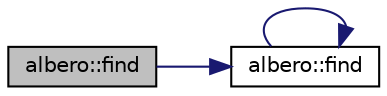 digraph "albero::find"
{
 // LATEX_PDF_SIZE
  edge [fontname="Helvetica",fontsize="10",labelfontname="Helvetica",labelfontsize="10"];
  node [fontname="Helvetica",fontsize="10",shape=record];
  rankdir="LR";
  Node1 [label="albero::find",height=0.2,width=0.4,color="black", fillcolor="grey75", style="filled", fontcolor="black",tooltip="this function find the existance of one data element in the structure"];
  Node1 -> Node2 [color="midnightblue",fontsize="10",style="solid",fontname="Helvetica"];
  Node2 [label="albero::find",height=0.2,width=0.4,color="black", fillcolor="white", style="filled",URL="$classalbero.html#a5e99efa2c22bff083ed2d9081347e3f4",tooltip="recursive function for finding one data element's existance in the structure"];
  Node2 -> Node2 [color="midnightblue",fontsize="10",style="solid",fontname="Helvetica"];
}
